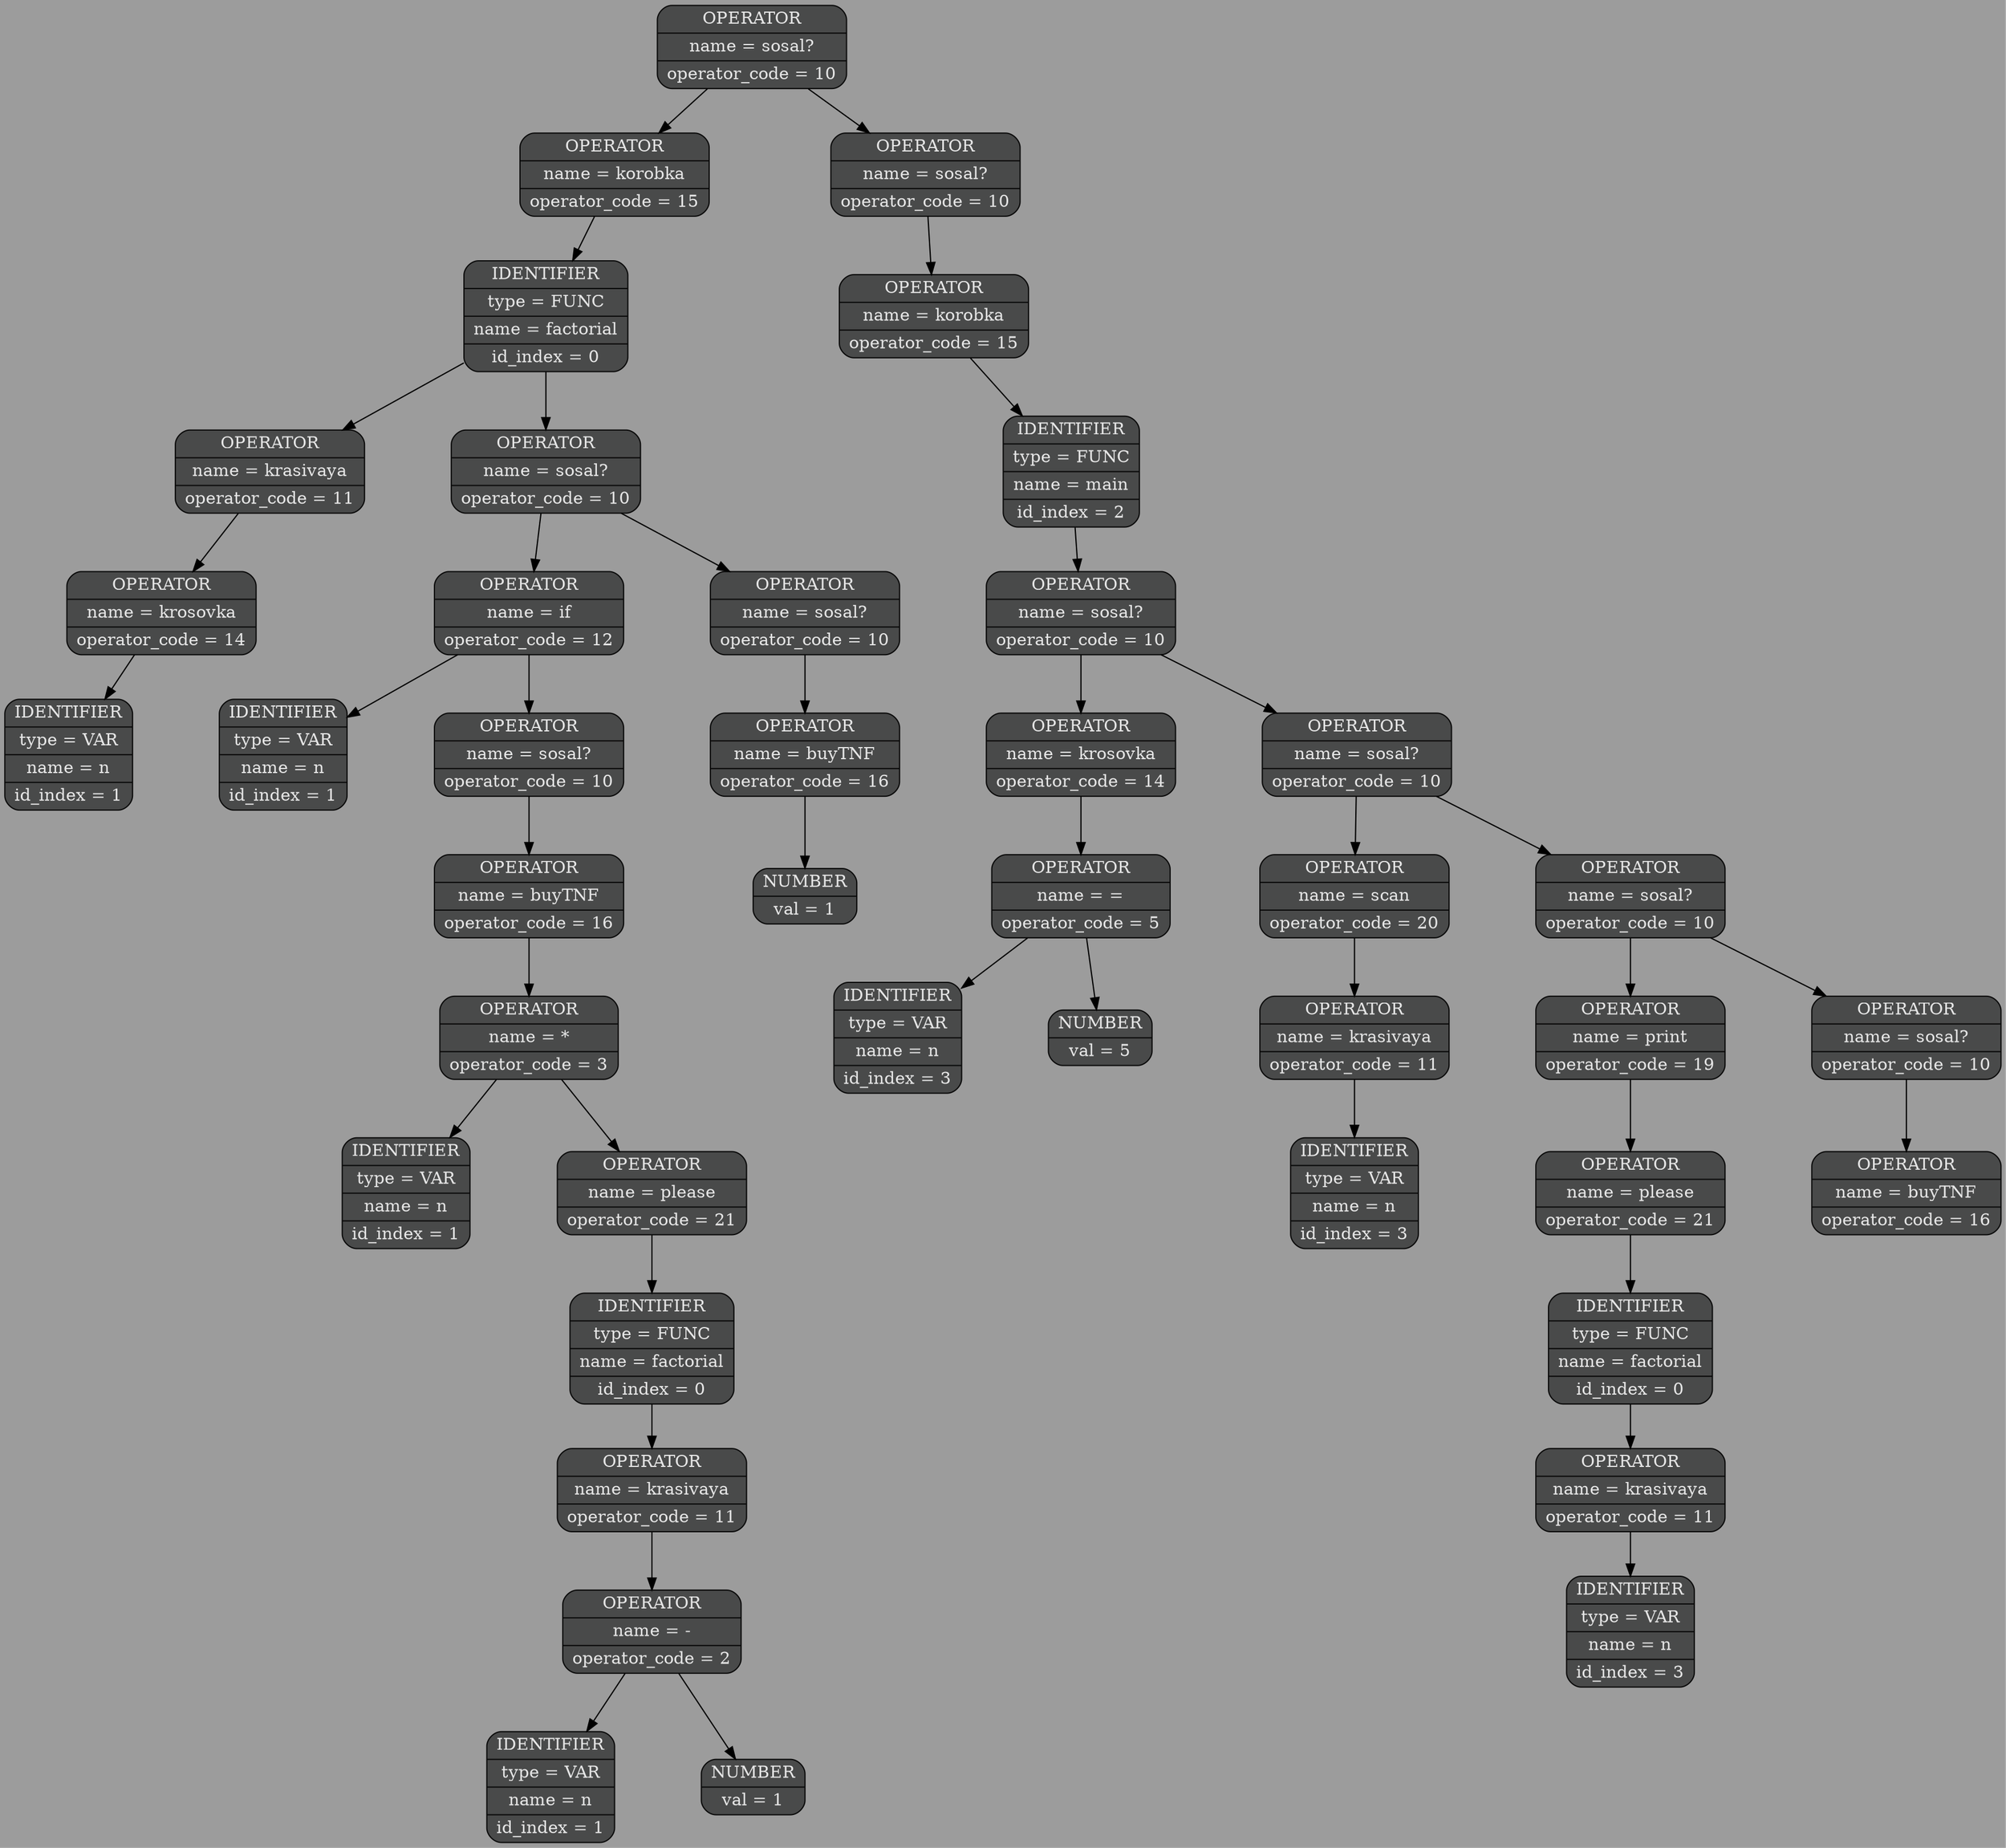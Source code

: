 digraph G{
nodesep=1;
ranksep=0.5;
rankdir=HR;
node[style=filled, color="#0a0a0a", fillcolor="#494a4a",fontcolor="#e6e6e6", fontsize=14];
edge[color="#000000", fontsize=12, penwidth=1, fontcolor = "#49006a"];
bgcolor="#9c9c9c";
elem0x7fa0fbc00010[shape="Mrecord", label= "{OPERATOR | name = sosal? | operator_code = 10}"];
elem0x7fa0fbc00010->elem0x7fa0fbc00038;elem0x7fa0fbc00038[shape="Mrecord", label= "{OPERATOR | name = korobka | operator_code = 15}"];
elem0x7fa0fbc00038->elem0x7fa0fbc00060;elem0x7fa0fbc00060[shape="Mrecord", label= "{IDENTIFIER | type = FUNC | name = factorial | id_index = 0}"];
elem0x7fa0fbc00060->elem0x7fa0fbc00088;elem0x7fa0fbc00088[shape="Mrecord", label= "{OPERATOR | name = krasivaya | operator_code = 11}"];
elem0x7fa0fbc00088->elem0x7fa0fbc000b0;elem0x7fa0fbc000b0[shape="Mrecord", label= "{OPERATOR | name = krosovka | operator_code = 14}"];
elem0x7fa0fbc000b0->elem0x7fa0fbc000d8;elem0x7fa0fbc000d8[shape="Mrecord", label= "{IDENTIFIER | type = VAR | name = n | id_index = 1}"];
elem0x7fa0fbc00060->elem0x7fa0fbc00100;elem0x7fa0fbc00100[shape="Mrecord", label= "{OPERATOR | name = sosal? | operator_code = 10}"];
elem0x7fa0fbc00100->elem0x7fa0fbc00128;elem0x7fa0fbc00128[shape="Mrecord", label= "{OPERATOR | name = if | operator_code = 12}"];
elem0x7fa0fbc00128->elem0x7fa0fbc00150;elem0x7fa0fbc00150[shape="Mrecord", label= "{IDENTIFIER | type = VAR | name = n | id_index = 1}"];
elem0x7fa0fbc00128->elem0x7fa0fbc00178;elem0x7fa0fbc00178[shape="Mrecord", label= "{OPERATOR | name = sosal? | operator_code = 10}"];
elem0x7fa0fbc00178->elem0x7fa0fbc001a0;elem0x7fa0fbc001a0[shape="Mrecord", label= "{OPERATOR | name = buyTNF | operator_code = 16}"];
elem0x7fa0fbc001a0->elem0x7fa0fbc001c8;elem0x7fa0fbc001c8[shape="Mrecord", label= "{OPERATOR | name = * | operator_code = 3}"];
elem0x7fa0fbc001c8->elem0x7fa0fbc001f0;elem0x7fa0fbc001f0[shape="Mrecord", label= "{IDENTIFIER | type = VAR | name = n | id_index = 1}"];
elem0x7fa0fbc001c8->elem0x7fa0fbc00218;elem0x7fa0fbc00218[shape="Mrecord", label= "{OPERATOR | name = please | operator_code = 21}"];
elem0x7fa0fbc00218->elem0x7fa0fbc00240;elem0x7fa0fbc00240[shape="Mrecord", label= "{IDENTIFIER | type = FUNC | name = factorial | id_index = 0}"];
elem0x7fa0fbc00240->elem0x7fa0fbc00268;elem0x7fa0fbc00268[shape="Mrecord", label= "{OPERATOR | name = krasivaya | operator_code = 11}"];
elem0x7fa0fbc00268->elem0x7fa0fbc00290;elem0x7fa0fbc00290[shape="Mrecord", label= "{OPERATOR | name = - | operator_code = 2}"];
elem0x7fa0fbc00290->elem0x7fa0fbc002b8;elem0x7fa0fbc002b8[shape="Mrecord", label= "{IDENTIFIER | type = VAR | name = n | id_index = 1}"];
elem0x7fa0fbc00290->elem0x7fa0fbc002e0;elem0x7fa0fbc002e0[shape="Mrecord", label= "{NUMBER | val = 1}"];
elem0x7fa0fbc00100->elem0x7fa0fbc00308;elem0x7fa0fbc00308[shape="Mrecord", label= "{OPERATOR | name = sosal? | operator_code = 10}"];
elem0x7fa0fbc00308->elem0x7fa0fbc00330;elem0x7fa0fbc00330[shape="Mrecord", label= "{OPERATOR | name = buyTNF | operator_code = 16}"];
elem0x7fa0fbc00330->elem0x7fa0fbc00358;elem0x7fa0fbc00358[shape="Mrecord", label= "{NUMBER | val = 1}"];
elem0x7fa0fbc00010->elem0x7fa0fbc00380;elem0x7fa0fbc00380[shape="Mrecord", label= "{OPERATOR | name = sosal? | operator_code = 10}"];
elem0x7fa0fbc00380->elem0x7fa0fbc003a8;elem0x7fa0fbc003a8[shape="Mrecord", label= "{OPERATOR | name = korobka | operator_code = 15}"];
elem0x7fa0fbc003a8->elem0x7fa0fbc003d0;elem0x7fa0fbc003d0[shape="Mrecord", label= "{IDENTIFIER | type = FUNC | name = main | id_index = 2}"];
elem0x7fa0fbc003d0->elem0x7fa0fbc003f8;elem0x7fa0fbc003f8[shape="Mrecord", label= "{OPERATOR | name = sosal? | operator_code = 10}"];
elem0x7fa0fbc003f8->elem0x7fa0fbc00420;elem0x7fa0fbc00420[shape="Mrecord", label= "{OPERATOR | name = krosovka | operator_code = 14}"];
elem0x7fa0fbc00420->elem0x7fa0fbc00448;elem0x7fa0fbc00448[shape="Mrecord", label= "{OPERATOR | name = = | operator_code = 5}"];
elem0x7fa0fbc00448->elem0x7fa0fbc00470;elem0x7fa0fbc00470[shape="Mrecord", label= "{IDENTIFIER | type = VAR | name = n | id_index = 3}"];
elem0x7fa0fbc00448->elem0x7fa0fbc00498;elem0x7fa0fbc00498[shape="Mrecord", label= "{NUMBER | val = 5}"];
elem0x7fa0fbc003f8->elem0x7fa0fbc004c0;elem0x7fa0fbc004c0[shape="Mrecord", label= "{OPERATOR | name = sosal? | operator_code = 10}"];
elem0x7fa0fbc004c0->elem0x7fa0fbc004e8;elem0x7fa0fbc004e8[shape="Mrecord", label= "{OPERATOR | name = scan | operator_code = 20}"];
elem0x7fa0fbc004e8->elem0x7fa0fbc00510;elem0x7fa0fbc00510[shape="Mrecord", label= "{OPERATOR | name = krasivaya | operator_code = 11}"];
elem0x7fa0fbc00510->elem0x7fa0fbc00538;elem0x7fa0fbc00538[shape="Mrecord", label= "{IDENTIFIER | type = VAR | name = n | id_index = 3}"];
elem0x7fa0fbc004c0->elem0x7fa0fbc00560;elem0x7fa0fbc00560[shape="Mrecord", label= "{OPERATOR | name = sosal? | operator_code = 10}"];
elem0x7fa0fbc00560->elem0x7fa0fbc00588;elem0x7fa0fbc00588[shape="Mrecord", label= "{OPERATOR | name = print | operator_code = 19}"];
elem0x7fa0fbc00588->elem0x7fa0fbc005b0;elem0x7fa0fbc005b0[shape="Mrecord", label= "{OPERATOR | name = please | operator_code = 21}"];
elem0x7fa0fbc005b0->elem0x7fa0fbc005d8;elem0x7fa0fbc005d8[shape="Mrecord", label= "{IDENTIFIER | type = FUNC | name = factorial | id_index = 0}"];
elem0x7fa0fbc005d8->elem0x7fa0fbc00600;elem0x7fa0fbc00600[shape="Mrecord", label= "{OPERATOR | name = krasivaya | operator_code = 11}"];
elem0x7fa0fbc00600->elem0x7fa0fbc00628;elem0x7fa0fbc00628[shape="Mrecord", label= "{IDENTIFIER | type = VAR | name = n | id_index = 3}"];
elem0x7fa0fbc00560->elem0x7fa0fbc00650;elem0x7fa0fbc00650[shape="Mrecord", label= "{OPERATOR | name = sosal? | operator_code = 10}"];
elem0x7fa0fbc00650->elem0x7fa0fbc00678;elem0x7fa0fbc00678[shape="Mrecord", label= "{OPERATOR | name = buyTNF | operator_code = 16}"];
}
